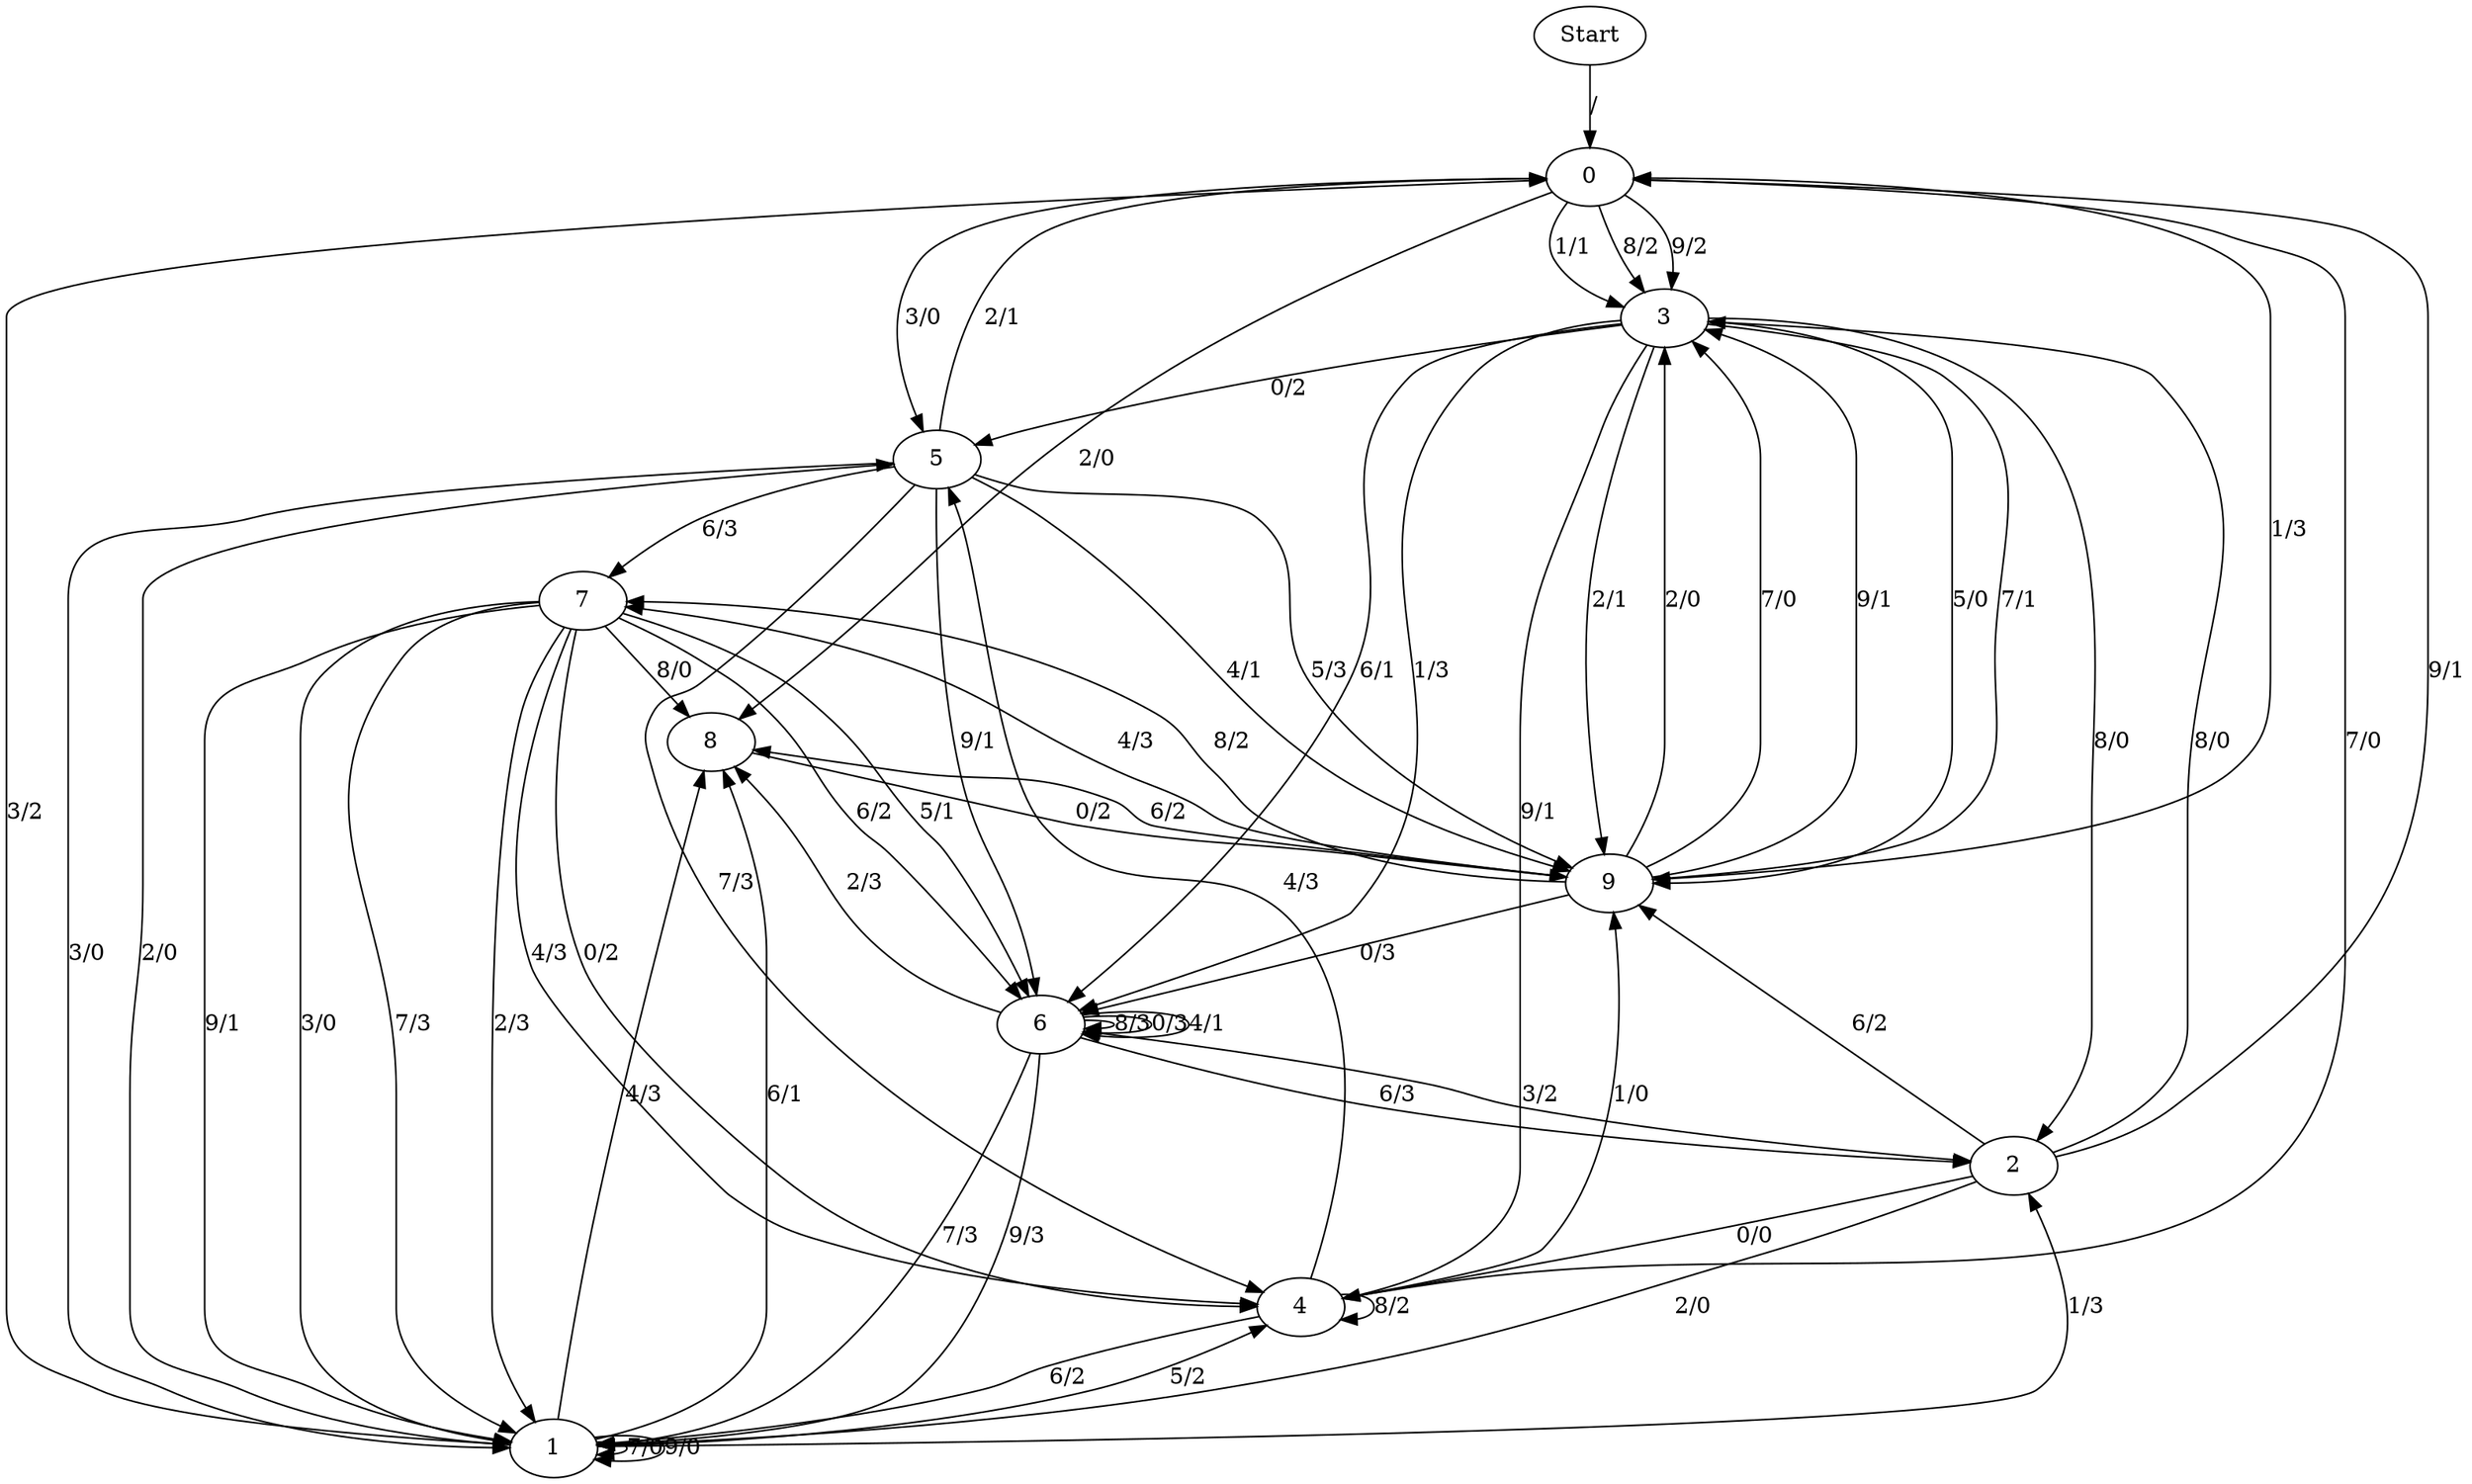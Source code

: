 digraph {
	Start -> 0 [label="/"]
	0 -> 3 [label="9/2"]
	0 -> 3 [label="1/1"]
	0 -> 8 [label="2/0"]
	0 -> 5 [label="3/0"]
	0 -> 3 [label="8/2"]
	1 -> 1 [label="7/0"]
	1 -> 1 [label="9/0"]
	1 -> 2 [label="1/3"]
	1 -> 5 [label="2/0"]
	1 -> 0 [label="3/2"]
	1 -> 8 [label="4/3"]
	1 -> 4 [label="5/2"]
	1 -> 8 [label="6/1"]
	8 -> 9 [label="0/2"]
	9 -> 6 [label="0/3"]
	9 -> 0 [label="1/3"]
	9 -> 3 [label="2/0"]
	9 -> 7 [label="4/3"]
	9 -> 8 [label="6/2"]
	9 -> 3 [label="7/0"]
	9 -> 7 [label="8/2"]
	9 -> 3 [label="9/1"]
	7 -> 1 [label="3/0"]
	7 -> 8 [label="8/0"]
	7 -> 6 [label="5/1"]
	7 -> 1 [label="7/3"]
	7 -> 4 [label="0/2"]
	7 -> 4 [label="4/3"]
	7 -> 1 [label="2/3"]
	7 -> 6 [label="6/2"]
	7 -> 1 [label="9/1"]
	6 -> 6 [label="8/3"]
	6 -> 1 [label="9/3"]
	6 -> 6 [label="0/3"]
	6 -> 8 [label="2/3"]
	6 -> 2 [label="3/2"]
	6 -> 6 [label="4/1"]
	6 -> 2 [label="6/3"]
	6 -> 1 [label="7/3"]
	2 -> 1 [label="2/0"]
	2 -> 9 [label="6/2"]
	2 -> 3 [label="8/0"]
	2 -> 0 [label="9/1"]
	2 -> 4 [label="0/0"]
	3 -> 9 [label="5/0"]
	3 -> 6 [label="6/1"]
	3 -> 9 [label="7/1"]
	3 -> 2 [label="8/0"]
	3 -> 4 [label="9/1"]
	3 -> 5 [label="0/2"]
	3 -> 6 [label="1/3"]
	3 -> 9 [label="2/1"]
	4 -> 0 [label="7/0"]
	4 -> 4 [label="8/2"]
	4 -> 9 [label="1/0"]
	4 -> 5 [label="4/3"]
	4 -> 1 [label="6/2"]
	5 -> 9 [label="5/3"]
	5 -> 7 [label="6/3"]
	5 -> 4 [label="7/3"]
	5 -> 6 [label="9/1"]
	5 -> 0 [label="2/1"]
	5 -> 1 [label="3/0"]
	5 -> 9 [label="4/1"]
}